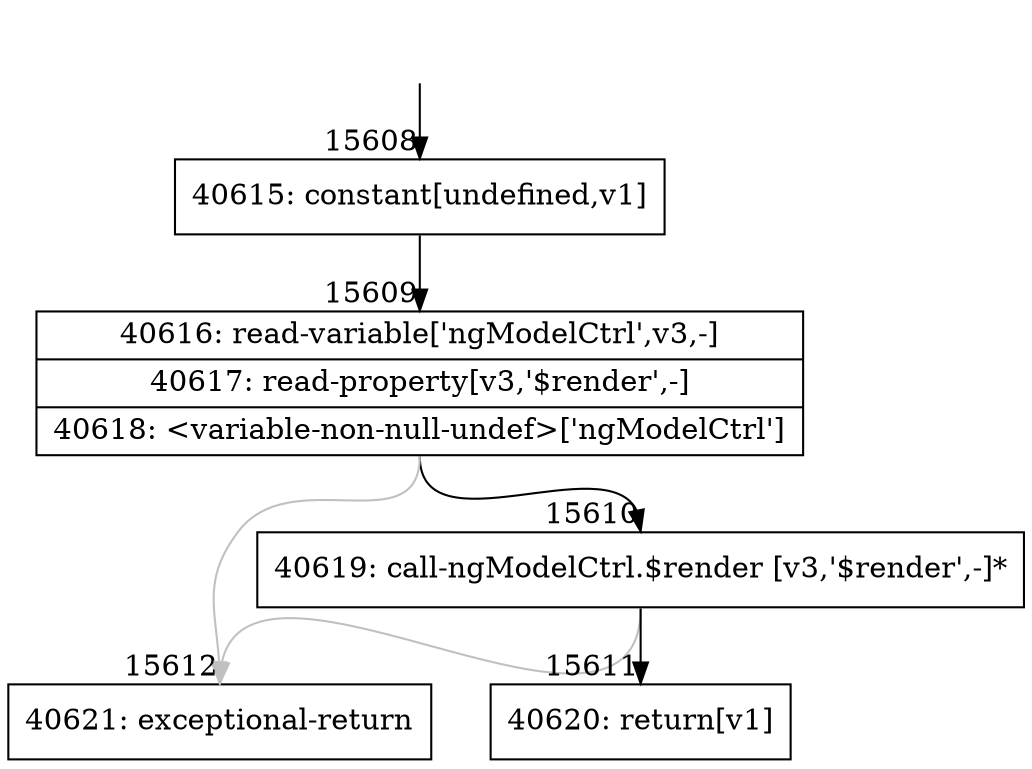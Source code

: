 digraph {
rankdir="TD"
BB_entry1258[shape=none,label=""];
BB_entry1258 -> BB15608 [tailport=s, headport=n, headlabel="    15608"]
BB15608 [shape=record label="{40615: constant[undefined,v1]}" ] 
BB15608 -> BB15609 [tailport=s, headport=n, headlabel="      15609"]
BB15609 [shape=record label="{40616: read-variable['ngModelCtrl',v3,-]|40617: read-property[v3,'$render',-]|40618: \<variable-non-null-undef\>['ngModelCtrl']}" ] 
BB15609 -> BB15610 [tailport=s, headport=n, headlabel="      15610"]
BB15609 -> BB15612 [tailport=s, headport=n, color=gray, headlabel="      15612"]
BB15610 [shape=record label="{40619: call-ngModelCtrl.$render [v3,'$render',-]*}" ] 
BB15610 -> BB15611 [tailport=s, headport=n, headlabel="      15611"]
BB15610 -> BB15612 [tailport=s, headport=n, color=gray]
BB15611 [shape=record label="{40620: return[v1]}" ] 
BB15612 [shape=record label="{40621: exceptional-return}" ] 
//#$~ 26269
}
